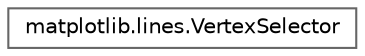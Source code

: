 digraph "Graphical Class Hierarchy"
{
 // LATEX_PDF_SIZE
  bgcolor="transparent";
  edge [fontname=Helvetica,fontsize=10,labelfontname=Helvetica,labelfontsize=10];
  node [fontname=Helvetica,fontsize=10,shape=box,height=0.2,width=0.4];
  rankdir="LR";
  Node0 [id="Node000000",label="matplotlib.lines.VertexSelector",height=0.2,width=0.4,color="grey40", fillcolor="white", style="filled",URL="$dd/da2/classmatplotlib_1_1lines_1_1VertexSelector.html",tooltip=" "];
}
